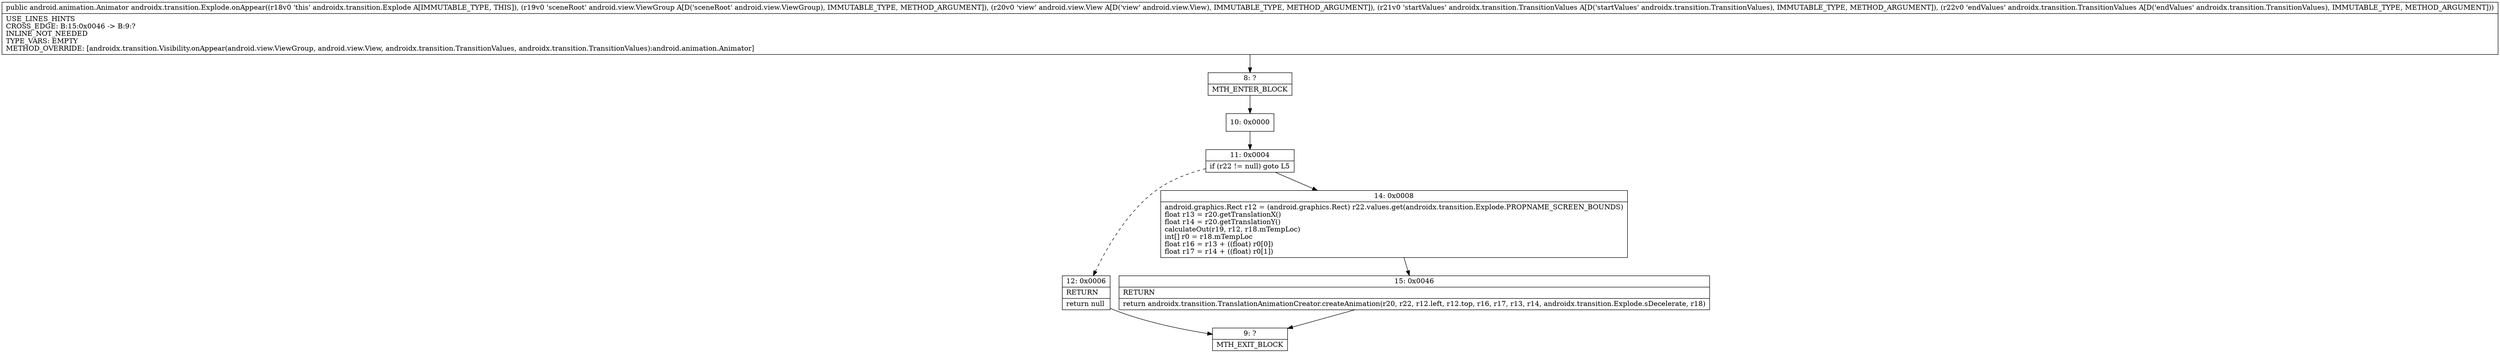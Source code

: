 digraph "CFG forandroidx.transition.Explode.onAppear(Landroid\/view\/ViewGroup;Landroid\/view\/View;Landroidx\/transition\/TransitionValues;Landroidx\/transition\/TransitionValues;)Landroid\/animation\/Animator;" {
Node_8 [shape=record,label="{8\:\ ?|MTH_ENTER_BLOCK\l}"];
Node_10 [shape=record,label="{10\:\ 0x0000}"];
Node_11 [shape=record,label="{11\:\ 0x0004|if (r22 != null) goto L5\l}"];
Node_12 [shape=record,label="{12\:\ 0x0006|RETURN\l|return null\l}"];
Node_9 [shape=record,label="{9\:\ ?|MTH_EXIT_BLOCK\l}"];
Node_14 [shape=record,label="{14\:\ 0x0008|android.graphics.Rect r12 = (android.graphics.Rect) r22.values.get(androidx.transition.Explode.PROPNAME_SCREEN_BOUNDS)\lfloat r13 = r20.getTranslationX()\lfloat r14 = r20.getTranslationY()\lcalculateOut(r19, r12, r18.mTempLoc)\lint[] r0 = r18.mTempLoc\lfloat r16 = r13 + ((float) r0[0])\lfloat r17 = r14 + ((float) r0[1])\l}"];
Node_15 [shape=record,label="{15\:\ 0x0046|RETURN\l|return androidx.transition.TranslationAnimationCreator.createAnimation(r20, r22, r12.left, r12.top, r16, r17, r13, r14, androidx.transition.Explode.sDecelerate, r18)\l}"];
MethodNode[shape=record,label="{public android.animation.Animator androidx.transition.Explode.onAppear((r18v0 'this' androidx.transition.Explode A[IMMUTABLE_TYPE, THIS]), (r19v0 'sceneRoot' android.view.ViewGroup A[D('sceneRoot' android.view.ViewGroup), IMMUTABLE_TYPE, METHOD_ARGUMENT]), (r20v0 'view' android.view.View A[D('view' android.view.View), IMMUTABLE_TYPE, METHOD_ARGUMENT]), (r21v0 'startValues' androidx.transition.TransitionValues A[D('startValues' androidx.transition.TransitionValues), IMMUTABLE_TYPE, METHOD_ARGUMENT]), (r22v0 'endValues' androidx.transition.TransitionValues A[D('endValues' androidx.transition.TransitionValues), IMMUTABLE_TYPE, METHOD_ARGUMENT]))  | USE_LINES_HINTS\lCROSS_EDGE: B:15:0x0046 \-\> B:9:?\lINLINE_NOT_NEEDED\lTYPE_VARS: EMPTY\lMETHOD_OVERRIDE: [androidx.transition.Visibility.onAppear(android.view.ViewGroup, android.view.View, androidx.transition.TransitionValues, androidx.transition.TransitionValues):android.animation.Animator]\l}"];
MethodNode -> Node_8;Node_8 -> Node_10;
Node_10 -> Node_11;
Node_11 -> Node_12[style=dashed];
Node_11 -> Node_14;
Node_12 -> Node_9;
Node_14 -> Node_15;
Node_15 -> Node_9;
}

